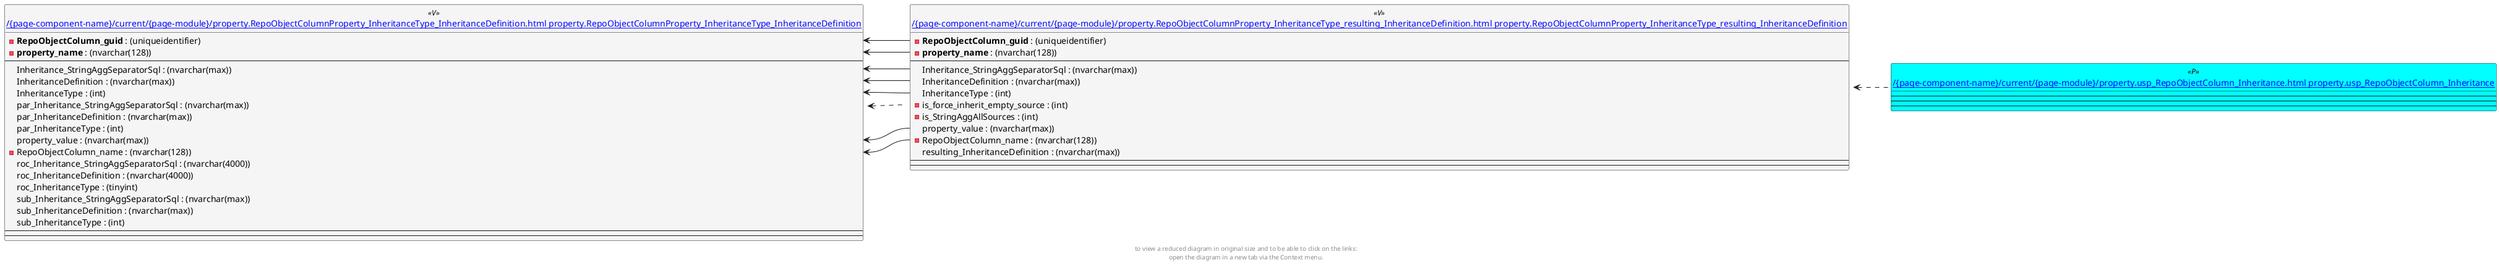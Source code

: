 @startuml
left to right direction
'top to bottom direction
hide circle
'avoide "." issues:
set namespaceSeparator none


skinparam class {
  BackgroundColor White
  BackgroundColor<<FN>> Yellow
  BackgroundColor<<FS>> Yellow
  BackgroundColor<<FT>> LightGray
  BackgroundColor<<IF>> Yellow
  BackgroundColor<<IS>> Yellow
  BackgroundColor<<P>> Aqua
  BackgroundColor<<PC>> Aqua
  BackgroundColor<<SN>> Yellow
  BackgroundColor<<SO>> SlateBlue
  BackgroundColor<<TF>> LightGray
  BackgroundColor<<TR>> Tomato
  BackgroundColor<<U>> White
  BackgroundColor<<V>> WhiteSmoke
  BackgroundColor<<X>> Aqua
}


entity "[[{site-url}/{page-component-name}/current/{page-module}/property.RepoObjectColumnProperty_InheritanceType_InheritanceDefinition.html property.RepoObjectColumnProperty_InheritanceType_InheritanceDefinition]]" as property.RepoObjectColumnProperty_InheritanceType_InheritanceDefinition << V >> {
  - **RepoObjectColumn_guid** : (uniqueidentifier)
  - **property_name** : (nvarchar(128))
  --
  Inheritance_StringAggSeparatorSql : (nvarchar(max))
  InheritanceDefinition : (nvarchar(max))
  InheritanceType : (int)
  par_Inheritance_StringAggSeparatorSql : (nvarchar(max))
  par_InheritanceDefinition : (nvarchar(max))
  par_InheritanceType : (int)
  property_value : (nvarchar(max))
  - RepoObjectColumn_name : (nvarchar(128))
  roc_Inheritance_StringAggSeparatorSql : (nvarchar(4000))
  roc_InheritanceDefinition : (nvarchar(4000))
  roc_InheritanceType : (tinyint)
  sub_Inheritance_StringAggSeparatorSql : (nvarchar(max))
  sub_InheritanceDefinition : (nvarchar(max))
  sub_InheritanceType : (int)
  --
  --
}

entity "[[{site-url}/{page-component-name}/current/{page-module}/property.RepoObjectColumnProperty_InheritanceType_resulting_InheritanceDefinition.html property.RepoObjectColumnProperty_InheritanceType_resulting_InheritanceDefinition]]" as property.RepoObjectColumnProperty_InheritanceType_resulting_InheritanceDefinition << V >> {
  - **RepoObjectColumn_guid** : (uniqueidentifier)
  - **property_name** : (nvarchar(128))
  --
  Inheritance_StringAggSeparatorSql : (nvarchar(max))
  InheritanceDefinition : (nvarchar(max))
  InheritanceType : (int)
  - is_force_inherit_empty_source : (int)
  - is_StringAggAllSources : (int)
  property_value : (nvarchar(max))
  - RepoObjectColumn_name : (nvarchar(128))
  resulting_InheritanceDefinition : (nvarchar(max))
  --
  --
}

entity "[[{site-url}/{page-component-name}/current/{page-module}/property.usp_RepoObjectColumn_Inheritance.html property.usp_RepoObjectColumn_Inheritance]]" as property.usp_RepoObjectColumn_Inheritance << P >> {
  --
  --
  --
}

property.RepoObjectColumnProperty_InheritanceType_InheritanceDefinition <.. property.RepoObjectColumnProperty_InheritanceType_resulting_InheritanceDefinition
property.RepoObjectColumnProperty_InheritanceType_resulting_InheritanceDefinition <.. property.usp_RepoObjectColumn_Inheritance
property.RepoObjectColumnProperty_InheritanceType_InheritanceDefinition::Inheritance_StringAggSeparatorSql <-- property.RepoObjectColumnProperty_InheritanceType_resulting_InheritanceDefinition::Inheritance_StringAggSeparatorSql
property.RepoObjectColumnProperty_InheritanceType_InheritanceDefinition::InheritanceDefinition <-- property.RepoObjectColumnProperty_InheritanceType_resulting_InheritanceDefinition::InheritanceDefinition
property.RepoObjectColumnProperty_InheritanceType_InheritanceDefinition::InheritanceType <-- property.RepoObjectColumnProperty_InheritanceType_resulting_InheritanceDefinition::InheritanceType
property.RepoObjectColumnProperty_InheritanceType_InheritanceDefinition::property_name <-- property.RepoObjectColumnProperty_InheritanceType_resulting_InheritanceDefinition::property_name
property.RepoObjectColumnProperty_InheritanceType_InheritanceDefinition::property_value <-- property.RepoObjectColumnProperty_InheritanceType_resulting_InheritanceDefinition::property_value
property.RepoObjectColumnProperty_InheritanceType_InheritanceDefinition::RepoObjectColumn_guid <-- property.RepoObjectColumnProperty_InheritanceType_resulting_InheritanceDefinition::RepoObjectColumn_guid
property.RepoObjectColumnProperty_InheritanceType_InheritanceDefinition::RepoObjectColumn_name <-- property.RepoObjectColumnProperty_InheritanceType_resulting_InheritanceDefinition::RepoObjectColumn_name
footer
to view a reduced diagram in original size and to be able to click on the links:
open the diagram in a new tab via the Context menu.
end footer

@enduml

